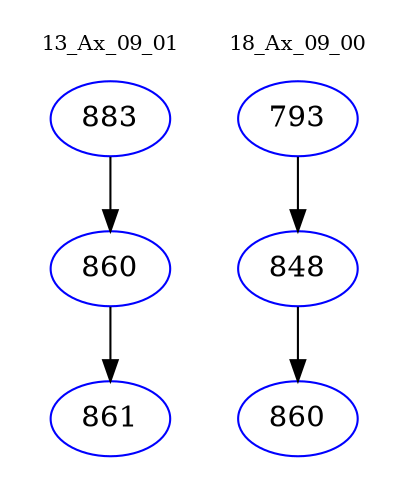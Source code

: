digraph{
subgraph cluster_0 {
color = white
label = "13_Ax_09_01";
fontsize=10;
T0_883 [label="883", color="blue"]
T0_883 -> T0_860 [color="black"]
T0_860 [label="860", color="blue"]
T0_860 -> T0_861 [color="black"]
T0_861 [label="861", color="blue"]
}
subgraph cluster_1 {
color = white
label = "18_Ax_09_00";
fontsize=10;
T1_793 [label="793", color="blue"]
T1_793 -> T1_848 [color="black"]
T1_848 [label="848", color="blue"]
T1_848 -> T1_860 [color="black"]
T1_860 [label="860", color="blue"]
}
}
